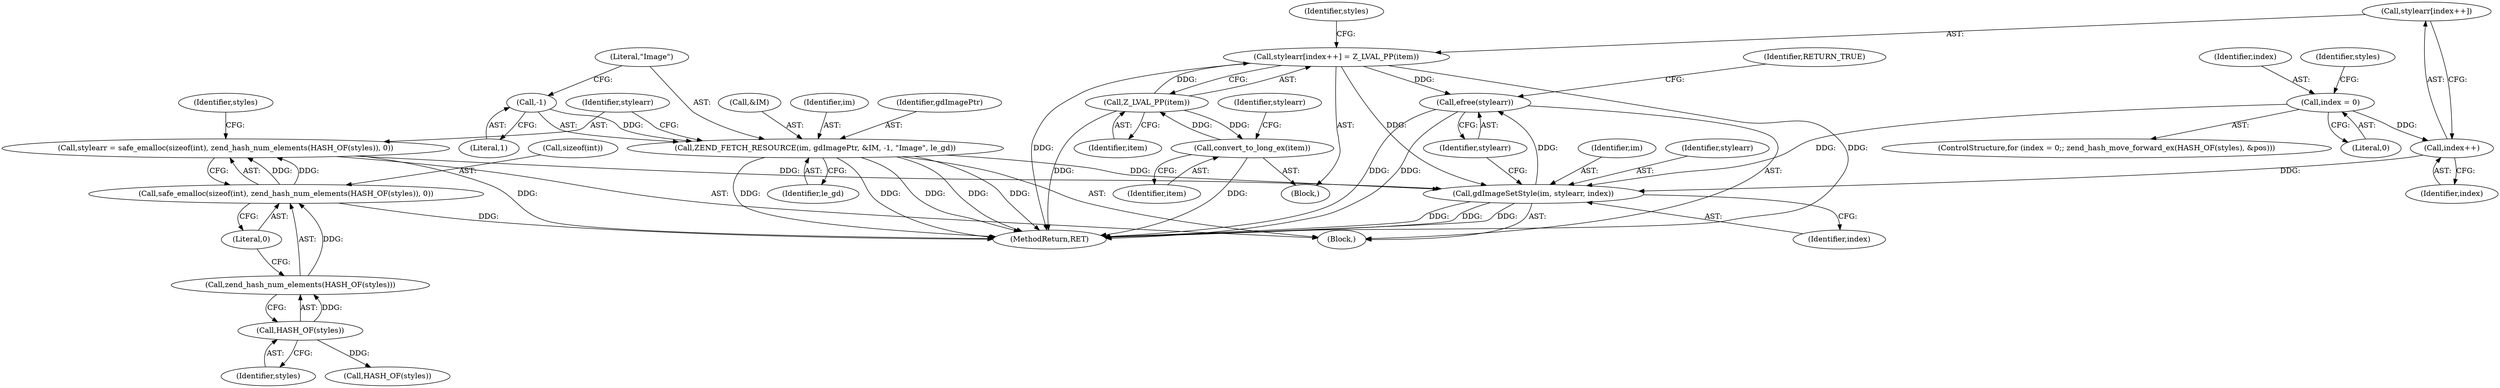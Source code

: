 digraph "0_php-src_2938329ce19cb8c4197dec146c3ec887c6f61d01@API" {
"1000173" [label="(Call,efree(stylearr))"];
"1000169" [label="(Call,gdImageSetStyle(im, stylearr, index))"];
"1000112" [label="(Call,ZEND_FETCH_RESOURCE(im, gdImagePtr, &IM, -1, \"Image\", le_gd))"];
"1000117" [label="(Call,-1)"];
"1000121" [label="(Call,stylearr = safe_emalloc(sizeof(int), zend_hash_num_elements(HASH_OF(styles)), 0))"];
"1000123" [label="(Call,safe_emalloc(sizeof(int), zend_hash_num_elements(HASH_OF(styles)), 0))"];
"1000126" [label="(Call,zend_hash_num_elements(HASH_OF(styles)))"];
"1000127" [label="(Call,HASH_OF(styles))"];
"1000162" [label="(Call,stylearr[index++] = Z_LVAL_PP(item))"];
"1000167" [label="(Call,Z_LVAL_PP(item))"];
"1000160" [label="(Call,convert_to_long_ex(item))"];
"1000165" [label="(Call,index++)"];
"1000136" [label="(Call,index = 0)"];
"1000165" [label="(Call,index++)"];
"1000112" [label="(Call,ZEND_FETCH_RESOURCE(im, gdImagePtr, &IM, -1, \"Image\", le_gd))"];
"1000164" [label="(Identifier,stylearr)"];
"1000122" [label="(Identifier,stylearr)"];
"1000176" [label="(MethodReturn,RET)"];
"1000169" [label="(Call,gdImageSetStyle(im, stylearr, index))"];
"1000174" [label="(Identifier,stylearr)"];
"1000113" [label="(Identifier,im)"];
"1000114" [label="(Identifier,gdImagePtr)"];
"1000170" [label="(Identifier,im)"];
"1000126" [label="(Call,zend_hash_num_elements(HASH_OF(styles)))"];
"1000166" [label="(Identifier,index)"];
"1000144" [label="(Block,)"];
"1000118" [label="(Literal,1)"];
"1000160" [label="(Call,convert_to_long_ex(item))"];
"1000173" [label="(Call,efree(stylearr))"];
"1000128" [label="(Identifier,styles)"];
"1000103" [label="(Block,)"];
"1000171" [label="(Identifier,stylearr)"];
"1000136" [label="(Call,index = 0)"];
"1000131" [label="(Call,HASH_OF(styles))"];
"1000150" [label="(Identifier,styles)"];
"1000115" [label="(Call,&IM)"];
"1000138" [label="(Literal,0)"];
"1000129" [label="(Literal,0)"];
"1000167" [label="(Call,Z_LVAL_PP(item))"];
"1000162" [label="(Call,stylearr[index++] = Z_LVAL_PP(item))"];
"1000121" [label="(Call,stylearr = safe_emalloc(sizeof(int), zend_hash_num_elements(HASH_OF(styles)), 0))"];
"1000137" [label="(Identifier,index)"];
"1000123" [label="(Call,safe_emalloc(sizeof(int), zend_hash_num_elements(HASH_OF(styles)), 0))"];
"1000135" [label="(ControlStructure,for (index = 0;; zend_hash_move_forward_ex(HASH_OF(styles), &pos)))"];
"1000161" [label="(Identifier,item)"];
"1000132" [label="(Identifier,styles)"];
"1000127" [label="(Call,HASH_OF(styles))"];
"1000175" [label="(Identifier,RETURN_TRUE)"];
"1000141" [label="(Identifier,styles)"];
"1000120" [label="(Identifier,le_gd)"];
"1000117" [label="(Call,-1)"];
"1000124" [label="(Call,sizeof(int))"];
"1000168" [label="(Identifier,item)"];
"1000119" [label="(Literal,\"Image\")"];
"1000172" [label="(Identifier,index)"];
"1000163" [label="(Call,stylearr[index++])"];
"1000173" -> "1000103"  [label="AST: "];
"1000173" -> "1000174"  [label="CFG: "];
"1000174" -> "1000173"  [label="AST: "];
"1000175" -> "1000173"  [label="CFG: "];
"1000173" -> "1000176"  [label="DDG: "];
"1000173" -> "1000176"  [label="DDG: "];
"1000169" -> "1000173"  [label="DDG: "];
"1000162" -> "1000173"  [label="DDG: "];
"1000169" -> "1000103"  [label="AST: "];
"1000169" -> "1000172"  [label="CFG: "];
"1000170" -> "1000169"  [label="AST: "];
"1000171" -> "1000169"  [label="AST: "];
"1000172" -> "1000169"  [label="AST: "];
"1000174" -> "1000169"  [label="CFG: "];
"1000169" -> "1000176"  [label="DDG: "];
"1000169" -> "1000176"  [label="DDG: "];
"1000169" -> "1000176"  [label="DDG: "];
"1000112" -> "1000169"  [label="DDG: "];
"1000121" -> "1000169"  [label="DDG: "];
"1000162" -> "1000169"  [label="DDG: "];
"1000165" -> "1000169"  [label="DDG: "];
"1000136" -> "1000169"  [label="DDG: "];
"1000112" -> "1000103"  [label="AST: "];
"1000112" -> "1000120"  [label="CFG: "];
"1000113" -> "1000112"  [label="AST: "];
"1000114" -> "1000112"  [label="AST: "];
"1000115" -> "1000112"  [label="AST: "];
"1000117" -> "1000112"  [label="AST: "];
"1000119" -> "1000112"  [label="AST: "];
"1000120" -> "1000112"  [label="AST: "];
"1000122" -> "1000112"  [label="CFG: "];
"1000112" -> "1000176"  [label="DDG: "];
"1000112" -> "1000176"  [label="DDG: "];
"1000112" -> "1000176"  [label="DDG: "];
"1000112" -> "1000176"  [label="DDG: "];
"1000112" -> "1000176"  [label="DDG: "];
"1000117" -> "1000112"  [label="DDG: "];
"1000117" -> "1000118"  [label="CFG: "];
"1000118" -> "1000117"  [label="AST: "];
"1000119" -> "1000117"  [label="CFG: "];
"1000121" -> "1000103"  [label="AST: "];
"1000121" -> "1000123"  [label="CFG: "];
"1000122" -> "1000121"  [label="AST: "];
"1000123" -> "1000121"  [label="AST: "];
"1000132" -> "1000121"  [label="CFG: "];
"1000121" -> "1000176"  [label="DDG: "];
"1000123" -> "1000121"  [label="DDG: "];
"1000123" -> "1000121"  [label="DDG: "];
"1000123" -> "1000129"  [label="CFG: "];
"1000124" -> "1000123"  [label="AST: "];
"1000126" -> "1000123"  [label="AST: "];
"1000129" -> "1000123"  [label="AST: "];
"1000123" -> "1000176"  [label="DDG: "];
"1000126" -> "1000123"  [label="DDG: "];
"1000126" -> "1000127"  [label="CFG: "];
"1000127" -> "1000126"  [label="AST: "];
"1000129" -> "1000126"  [label="CFG: "];
"1000127" -> "1000126"  [label="DDG: "];
"1000127" -> "1000128"  [label="CFG: "];
"1000128" -> "1000127"  [label="AST: "];
"1000127" -> "1000131"  [label="DDG: "];
"1000162" -> "1000144"  [label="AST: "];
"1000162" -> "1000167"  [label="CFG: "];
"1000163" -> "1000162"  [label="AST: "];
"1000167" -> "1000162"  [label="AST: "];
"1000141" -> "1000162"  [label="CFG: "];
"1000162" -> "1000176"  [label="DDG: "];
"1000162" -> "1000176"  [label="DDG: "];
"1000167" -> "1000162"  [label="DDG: "];
"1000167" -> "1000168"  [label="CFG: "];
"1000168" -> "1000167"  [label="AST: "];
"1000167" -> "1000176"  [label="DDG: "];
"1000167" -> "1000160"  [label="DDG: "];
"1000160" -> "1000167"  [label="DDG: "];
"1000160" -> "1000144"  [label="AST: "];
"1000160" -> "1000161"  [label="CFG: "];
"1000161" -> "1000160"  [label="AST: "];
"1000164" -> "1000160"  [label="CFG: "];
"1000160" -> "1000176"  [label="DDG: "];
"1000165" -> "1000163"  [label="AST: "];
"1000165" -> "1000166"  [label="CFG: "];
"1000166" -> "1000165"  [label="AST: "];
"1000163" -> "1000165"  [label="CFG: "];
"1000136" -> "1000165"  [label="DDG: "];
"1000136" -> "1000135"  [label="AST: "];
"1000136" -> "1000138"  [label="CFG: "];
"1000137" -> "1000136"  [label="AST: "];
"1000138" -> "1000136"  [label="AST: "];
"1000150" -> "1000136"  [label="CFG: "];
}
